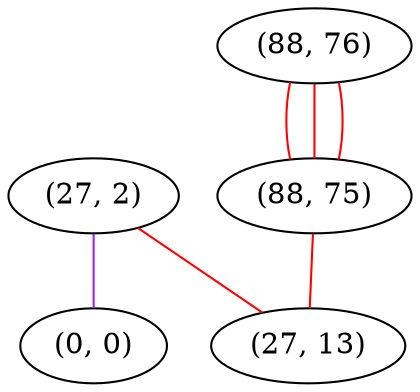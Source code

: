 graph "" {
"(27, 2)";
"(88, 76)";
"(88, 75)";
"(0, 0)";
"(27, 13)";
"(27, 2)" -- "(0, 0)"  [color=purple, key=0, weight=4];
"(27, 2)" -- "(27, 13)"  [color=red, key=0, weight=1];
"(88, 76)" -- "(88, 75)"  [color=red, key=0, weight=1];
"(88, 76)" -- "(88, 75)"  [color=red, key=1, weight=1];
"(88, 76)" -- "(88, 75)"  [color=red, key=2, weight=1];
"(88, 75)" -- "(27, 13)"  [color=red, key=0, weight=1];
}
